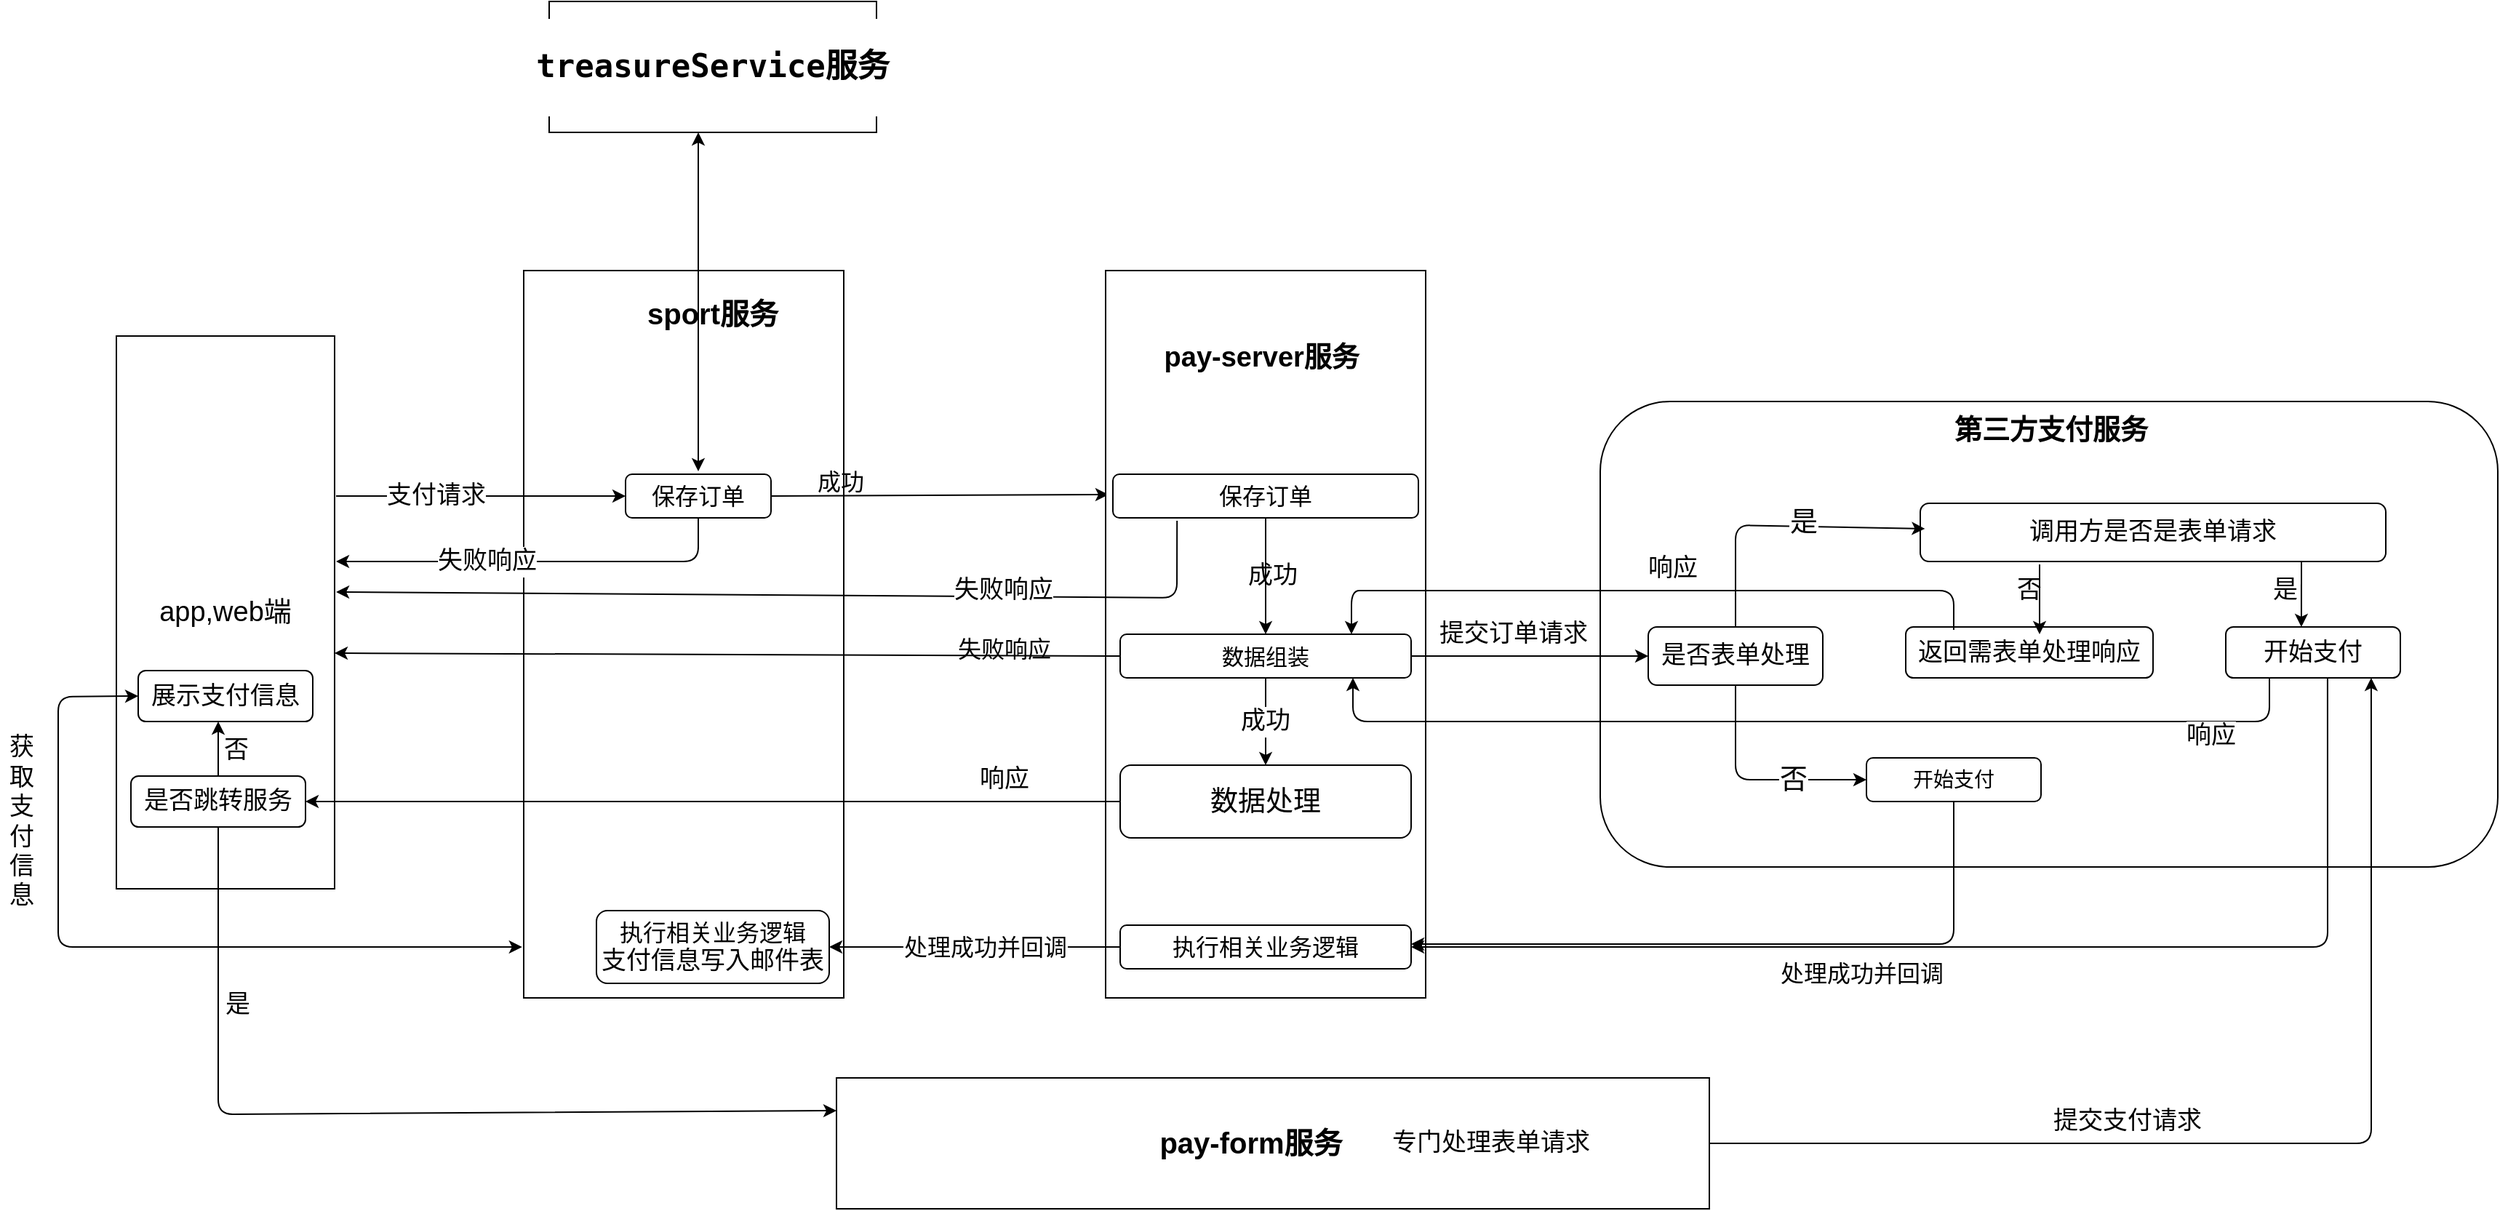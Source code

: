 <mxfile version="14.1.1" type="github" pages="2">
  <diagram id="o1AFZiq3jd5BXFCAT_2S" name="Page-1">
    <mxGraphModel dx="2249" dy="1963" grid="1" gridSize="10" guides="1" tooltips="1" connect="1" arrows="1" fold="1" page="1" pageScale="1" pageWidth="827" pageHeight="1169" math="0" shadow="0">
      <root>
        <mxCell id="0" />
        <mxCell id="1" parent="0" />
        <mxCell id="2Wl_HGgJCg37HbiD3PG6-30" value="app,web端" style="rounded=0;whiteSpace=wrap;html=1;fontSize=19;" parent="1" vertex="1">
          <mxGeometry x="-290" y="-175" width="150" height="380" as="geometry" />
        </mxCell>
        <mxCell id="2Wl_HGgJCg37HbiD3PG6-49" value="" style="rounded=0;whiteSpace=wrap;html=1;labelBackgroundColor=#FFFFFF;fontSize=18;fontColor=#000000;" parent="1" vertex="1">
          <mxGeometry x="-10" y="-220" width="220" height="500" as="geometry" />
        </mxCell>
        <mxCell id="2Wl_HGgJCg37HbiD3PG6-69" value="&lt;font style=&quot;font-size: 20px&quot;&gt;&lt;b&gt;sport服务&lt;/b&gt;&lt;/font&gt;" style="text;html=1;strokeColor=none;fillColor=none;align=center;verticalAlign=middle;whiteSpace=wrap;rounded=0;labelBackgroundColor=#FFFFFF;fontSize=17;fontColor=#000000;" parent="1" vertex="1">
          <mxGeometry x="65" y="-205" width="110" height="30" as="geometry" />
        </mxCell>
        <mxCell id="2Wl_HGgJCg37HbiD3PG6-77" value="" style="rounded=0;whiteSpace=wrap;html=1;labelBackgroundColor=#FFFFFF;fontSize=17;fontColor=#000000;" parent="1" vertex="1">
          <mxGeometry x="7.5" y="-405" width="225" height="90" as="geometry" />
        </mxCell>
        <mxCell id="2Wl_HGgJCg37HbiD3PG6-78" value="&lt;pre style=&quot;font-family: &amp;#34;jetbrains mono&amp;#34; , monospace&quot;&gt;&lt;font style=&quot;font-size: 22px&quot;&gt;&lt;b&gt;treasureService服务&lt;/b&gt;&lt;/font&gt;&lt;/pre&gt;" style="text;html=1;strokeColor=none;fillColor=none;align=center;verticalAlign=middle;whiteSpace=wrap;rounded=0;labelBackgroundColor=#FFFFFF;fontSize=20;fontColor=#000000;" parent="1" vertex="1">
          <mxGeometry x="10" y="-370" width="220" height="20" as="geometry" />
        </mxCell>
        <mxCell id="2Wl_HGgJCg37HbiD3PG6-94" value="" style="endArrow=classic;html=1;fontSize=17;fontColor=#000000;entryX=0;entryY=0.5;entryDx=0;entryDy=0;" parent="1" target="2Wl_HGgJCg37HbiD3PG6-138" edge="1">
          <mxGeometry width="50" height="50" relative="1" as="geometry">
            <mxPoint x="-139" y="-65" as="sourcePoint" />
            <mxPoint x="490" y="40" as="targetPoint" />
          </mxGeometry>
        </mxCell>
        <mxCell id="2Wl_HGgJCg37HbiD3PG6-95" value="支付请求" style="text;html=1;strokeColor=none;fillColor=none;align=center;verticalAlign=middle;whiteSpace=wrap;rounded=0;labelBackgroundColor=#FFFFFF;fontSize=17;fontColor=#000000;" parent="1" vertex="1">
          <mxGeometry x="-160" y="-75" width="180" height="20" as="geometry" />
        </mxCell>
        <mxCell id="2Wl_HGgJCg37HbiD3PG6-96" value="" style="endArrow=classic;html=1;fontSize=17;fontColor=#000000;exitX=0.5;exitY=1;exitDx=0;exitDy=0;" parent="1" source="2Wl_HGgJCg37HbiD3PG6-138" edge="1">
          <mxGeometry width="50" height="50" relative="1" as="geometry">
            <mxPoint x="60" y="-50" as="sourcePoint" />
            <mxPoint x="-139" y="-20" as="targetPoint" />
            <Array as="points">
              <mxPoint x="110" y="-20" />
            </Array>
          </mxGeometry>
        </mxCell>
        <mxCell id="2Wl_HGgJCg37HbiD3PG6-97" value="失败响应" style="text;html=1;strokeColor=none;fillColor=none;align=center;verticalAlign=middle;whiteSpace=wrap;rounded=0;labelBackgroundColor=#FFFFFF;fontSize=17;fontColor=#000000;" parent="1" vertex="1">
          <mxGeometry x="-70" y="-30" width="70" height="20" as="geometry" />
        </mxCell>
        <mxCell id="2Wl_HGgJCg37HbiD3PG6-99" value="" style="endArrow=classic;html=1;fontSize=17;fontColor=#000000;exitX=1;exitY=0.5;exitDx=0;exitDy=0;entryX=0.009;entryY=0.308;entryDx=0;entryDy=0;entryPerimeter=0;" parent="1" source="2Wl_HGgJCg37HbiD3PG6-138" target="2Wl_HGgJCg37HbiD3PG6-102" edge="1">
          <mxGeometry width="50" height="50" relative="1" as="geometry">
            <mxPoint x="100" y="-65" as="sourcePoint" />
            <mxPoint x="390" y="-65" as="targetPoint" />
          </mxGeometry>
        </mxCell>
        <mxCell id="2Wl_HGgJCg37HbiD3PG6-100" value="成功" style="text;html=1;strokeColor=none;fillColor=none;align=center;verticalAlign=middle;whiteSpace=wrap;rounded=0;fontSize=16;" parent="1" vertex="1">
          <mxGeometry x="182.5" y="-90" width="50" height="30" as="geometry" />
        </mxCell>
        <mxCell id="2Wl_HGgJCg37HbiD3PG6-102" value="" style="rounded=0;whiteSpace=wrap;html=1;labelBackgroundColor=#FFFFFF;fontSize=17;fontColor=#000000;" parent="1" vertex="1">
          <mxGeometry x="390" y="-220" width="220" height="500" as="geometry" />
        </mxCell>
        <mxCell id="2Wl_HGgJCg37HbiD3PG6-103" value="&lt;b&gt;pay-server服务&amp;nbsp;&lt;/b&gt;" style="text;html=1;strokeColor=none;fillColor=none;align=center;verticalAlign=middle;whiteSpace=wrap;rounded=0;labelBackgroundColor=#FFFFFF;fontSize=19;fontColor=#000000;" parent="1" vertex="1">
          <mxGeometry x="420" y="-170" width="160" height="20" as="geometry" />
        </mxCell>
        <mxCell id="2Wl_HGgJCg37HbiD3PG6-105" value="" style="rounded=1;whiteSpace=wrap;html=1;labelBackgroundColor=#FFFFFF;fontSize=16;fontColor=#000000;labelBorderColor=#000000;" parent="1" vertex="1">
          <mxGeometry x="730" y="-130" width="617" height="320" as="geometry" />
        </mxCell>
        <mxCell id="2Wl_HGgJCg37HbiD3PG6-106" value="&lt;b&gt;第三方支付服务&lt;/b&gt;" style="text;html=1;strokeColor=none;fillColor=none;align=center;verticalAlign=middle;whiteSpace=wrap;rounded=0;labelBackgroundColor=#FFFFFF;fontSize=19;fontColor=#000000;rotation=0;" parent="1" vertex="1">
          <mxGeometry x="960" y="-120" width="160" height="20" as="geometry" />
        </mxCell>
        <mxCell id="2Wl_HGgJCg37HbiD3PG6-107" value="保存订单" style="rounded=1;whiteSpace=wrap;html=1;labelBackgroundColor=#FFFFFF;fontSize=16;fontColor=#000000;" parent="1" vertex="1">
          <mxGeometry x="395" y="-80" width="210" height="30" as="geometry" />
        </mxCell>
        <mxCell id="2Wl_HGgJCg37HbiD3PG6-108" value="" style="endArrow=classic;html=1;fontSize=19;fontColor=#000000;entryX=1.007;entryY=0.463;entryDx=0;entryDy=0;exitX=0.21;exitY=1.067;exitDx=0;exitDy=0;exitPerimeter=0;entryPerimeter=0;" parent="1" source="2Wl_HGgJCg37HbiD3PG6-107" target="2Wl_HGgJCg37HbiD3PG6-30" edge="1">
          <mxGeometry width="50" height="50" relative="1" as="geometry">
            <mxPoint x="370" y="150" as="sourcePoint" />
            <mxPoint x="420" y="100" as="targetPoint" />
            <Array as="points">
              <mxPoint x="439" y="5" />
            </Array>
          </mxGeometry>
        </mxCell>
        <mxCell id="2Wl_HGgJCg37HbiD3PG6-110" value="" style="endArrow=classic;startArrow=classic;html=1;fontSize=19;fontColor=#000000;exitX=0.5;exitY=0;exitDx=0;exitDy=0;" parent="1" edge="1">
          <mxGeometry width="50" height="50" relative="1" as="geometry">
            <mxPoint x="110" y="-82" as="sourcePoint" />
            <mxPoint x="110" y="-315" as="targetPoint" />
          </mxGeometry>
        </mxCell>
        <mxCell id="2Wl_HGgJCg37HbiD3PG6-111" value="失败响应" style="text;html=1;strokeColor=none;fillColor=none;align=center;verticalAlign=middle;whiteSpace=wrap;rounded=0;labelBackgroundColor=#FFFFFF;fontSize=17;fontColor=#000000;" parent="1" vertex="1">
          <mxGeometry x="265" y="-10" width="110" height="20" as="geometry" />
        </mxCell>
        <mxCell id="2Wl_HGgJCg37HbiD3PG6-114" value="数据组装" style="rounded=1;whiteSpace=wrap;html=1;labelBackgroundColor=#FFFFFF;fontSize=15;fontColor=#000000;" parent="1" vertex="1">
          <mxGeometry x="400" y="30" width="200" height="30" as="geometry" />
        </mxCell>
        <mxCell id="2Wl_HGgJCg37HbiD3PG6-115" value="成功" style="text;html=1;strokeColor=none;fillColor=none;align=center;verticalAlign=middle;whiteSpace=wrap;rounded=0;labelBackgroundColor=#FFFFFF;fontSize=17;fontColor=#000000;" parent="1" vertex="1">
          <mxGeometry x="460" y="-20" width="90" height="20" as="geometry" />
        </mxCell>
        <mxCell id="2Wl_HGgJCg37HbiD3PG6-116" value="" style="endArrow=classic;html=1;fontSize=19;fontColor=#000000;" parent="1" source="2Wl_HGgJCg37HbiD3PG6-107" target="2Wl_HGgJCg37HbiD3PG6-114" edge="1">
          <mxGeometry width="50" height="50" relative="1" as="geometry">
            <mxPoint x="370" y="120" as="sourcePoint" />
            <mxPoint x="420" y="70" as="targetPoint" />
          </mxGeometry>
        </mxCell>
        <mxCell id="2Wl_HGgJCg37HbiD3PG6-119" value="失败响应" style="text;html=1;strokeColor=none;fillColor=none;align=center;verticalAlign=middle;whiteSpace=wrap;rounded=0;labelBackgroundColor=#FFFFFF;fontSize=16;fontColor=#000000;" parent="1" vertex="1">
          <mxGeometry x="273.75" y="20" width="92.5" height="40" as="geometry" />
        </mxCell>
        <mxCell id="2Wl_HGgJCg37HbiD3PG6-121" value="数据处理" style="rounded=1;whiteSpace=wrap;html=1;labelBackgroundColor=#FFFFFF;fontSize=19;fontColor=#000000;" parent="1" vertex="1">
          <mxGeometry x="400" y="120" width="200" height="50" as="geometry" />
        </mxCell>
        <mxCell id="2Wl_HGgJCg37HbiD3PG6-123" value="是否表单处理" style="rounded=1;whiteSpace=wrap;html=1;labelBackgroundColor=#FFFFFF;fontSize=17;fontColor=#000000;" parent="1" vertex="1">
          <mxGeometry x="763" y="25" width="120" height="40" as="geometry" />
        </mxCell>
        <mxCell id="2Wl_HGgJCg37HbiD3PG6-124" value="&lt;span style=&quot;font-size: 17px&quot;&gt;调用方是否是表单请求&lt;/span&gt;" style="rounded=1;whiteSpace=wrap;html=1;labelBackgroundColor=#FFFFFF;fontSize=14;fontColor=#000000;" parent="1" vertex="1">
          <mxGeometry x="950" y="-60" width="320" height="40" as="geometry" />
        </mxCell>
        <mxCell id="2Wl_HGgJCg37HbiD3PG6-125" value="开始支付" style="rounded=1;whiteSpace=wrap;html=1;labelBackgroundColor=#FFFFFF;fontSize=14;fontColor=#000000;" parent="1" vertex="1">
          <mxGeometry x="913" y="115" width="120" height="30" as="geometry" />
        </mxCell>
        <mxCell id="2Wl_HGgJCg37HbiD3PG6-126" value="" style="endArrow=classic;html=1;fontSize=19;fontColor=#000000;exitX=0.5;exitY=0;exitDx=0;exitDy=0;entryX=0.01;entryY=0.437;entryDx=0;entryDy=0;entryPerimeter=0;" parent="1" source="2Wl_HGgJCg37HbiD3PG6-123" target="2Wl_HGgJCg37HbiD3PG6-124" edge="1">
          <mxGeometry width="50" height="50" relative="1" as="geometry">
            <mxPoint x="313" y="245" as="sourcePoint" />
            <mxPoint x="363" y="195" as="targetPoint" />
            <Array as="points">
              <mxPoint x="823" y="-45" />
            </Array>
          </mxGeometry>
        </mxCell>
        <mxCell id="2Wl_HGgJCg37HbiD3PG6-127" value="是" style="text;html=1;strokeColor=none;fillColor=none;align=center;verticalAlign=middle;whiteSpace=wrap;rounded=0;labelBackgroundColor=#FFFFFF;fontSize=19;fontColor=#000000;" parent="1" vertex="1">
          <mxGeometry x="850" y="-57.5" width="40" height="20" as="geometry" />
        </mxCell>
        <mxCell id="2Wl_HGgJCg37HbiD3PG6-128" value="" style="endArrow=classic;html=1;fontSize=19;fontColor=#000000;exitX=0.5;exitY=1;exitDx=0;exitDy=0;entryX=0;entryY=0.5;entryDx=0;entryDy=0;" parent="1" source="2Wl_HGgJCg37HbiD3PG6-123" target="2Wl_HGgJCg37HbiD3PG6-125" edge="1">
          <mxGeometry width="50" height="50" relative="1" as="geometry">
            <mxPoint x="313" y="245" as="sourcePoint" />
            <mxPoint x="363" y="195" as="targetPoint" />
            <Array as="points">
              <mxPoint x="823" y="130" />
            </Array>
          </mxGeometry>
        </mxCell>
        <mxCell id="2Wl_HGgJCg37HbiD3PG6-129" value="否" style="text;html=1;strokeColor=none;fillColor=none;align=center;verticalAlign=middle;whiteSpace=wrap;rounded=0;labelBackgroundColor=#FFFFFF;fontSize=19;fontColor=#000000;" parent="1" vertex="1">
          <mxGeometry x="843" y="120" width="40" height="20" as="geometry" />
        </mxCell>
        <mxCell id="2Wl_HGgJCg37HbiD3PG6-130" value="" style="endArrow=classic;html=1;fontSize=20;fontColor=#000000;exitX=0.5;exitY=1;exitDx=0;exitDy=0;" parent="1" source="2Wl_HGgJCg37HbiD3PG6-125" edge="1">
          <mxGeometry width="50" height="50" relative="1" as="geometry">
            <mxPoint x="370" y="220" as="sourcePoint" />
            <mxPoint x="600" y="243" as="targetPoint" />
            <Array as="points">
              <mxPoint x="973" y="243" />
            </Array>
          </mxGeometry>
        </mxCell>
        <mxCell id="2Wl_HGgJCg37HbiD3PG6-131" value="处理成功并回调" style="text;html=1;strokeColor=none;fillColor=none;align=center;verticalAlign=middle;whiteSpace=wrap;rounded=0;labelBackgroundColor=#FFFFFF;fontSize=16;fontColor=#000000;" parent="1" vertex="1">
          <mxGeometry x="800" y="245" width="220" height="35" as="geometry" />
        </mxCell>
        <mxCell id="2Wl_HGgJCg37HbiD3PG6-132" value="执行相关业务逻辑" style="rounded=1;whiteSpace=wrap;html=1;labelBackgroundColor=#FFFFFF;fontSize=16;fontColor=#000000;" parent="1" vertex="1">
          <mxGeometry x="400" y="230" width="200" height="30" as="geometry" />
        </mxCell>
        <mxCell id="2Wl_HGgJCg37HbiD3PG6-133" value="" style="endArrow=classic;html=1;fontSize=16;fontColor=#000000;exitX=0;exitY=0.5;exitDx=0;exitDy=0;entryX=1;entryY=0.5;entryDx=0;entryDy=0;" parent="1" source="2Wl_HGgJCg37HbiD3PG6-132" target="2Wl_HGgJCg37HbiD3PG6-137" edge="1">
          <mxGeometry width="50" height="50" relative="1" as="geometry">
            <mxPoint x="370" y="270" as="sourcePoint" />
            <mxPoint x="128" y="133" as="targetPoint" />
            <Array as="points" />
          </mxGeometry>
        </mxCell>
        <mxCell id="2Wl_HGgJCg37HbiD3PG6-134" value="处理成功并回调" style="text;html=1;strokeColor=none;fillColor=none;align=center;verticalAlign=middle;whiteSpace=wrap;rounded=0;labelBackgroundColor=#FFFFFF;fontSize=16;fontColor=#000000;" parent="1" vertex="1">
          <mxGeometry x="245" y="220" width="125" height="50" as="geometry" />
        </mxCell>
        <mxCell id="2Wl_HGgJCg37HbiD3PG6-137" value="执行相关业务逻辑&lt;br&gt;&lt;span style=&quot;font-size: 17px&quot;&gt;支付信息写&lt;/span&gt;&lt;font style=&quot;font-size: 17px&quot;&gt;入&lt;/font&gt;&lt;span style=&quot;font-size: 17px&quot;&gt;邮件表&lt;/span&gt;" style="rounded=1;whiteSpace=wrap;html=1;labelBackgroundColor=#FFFFFF;fontSize=16;fontColor=#000000;" parent="1" vertex="1">
          <mxGeometry x="40" y="220" width="160" height="50" as="geometry" />
        </mxCell>
        <mxCell id="2Wl_HGgJCg37HbiD3PG6-140" value="" style="endArrow=classic;html=1;fontSize=16;fontColor=#000000;exitX=0;exitY=0.5;exitDx=0;exitDy=0;" parent="1" source="2Wl_HGgJCg37HbiD3PG6-114" edge="1">
          <mxGeometry width="50" height="50" relative="1" as="geometry">
            <mxPoint x="370" y="220" as="sourcePoint" />
            <mxPoint x="-140" y="43" as="targetPoint" />
          </mxGeometry>
        </mxCell>
        <mxCell id="2Wl_HGgJCg37HbiD3PG6-146" value="" style="endArrow=classic;html=1;fontSize=16;fontColor=#000000;entryX=0.5;entryY=0;entryDx=0;entryDy=0;exitX=0.5;exitY=1;exitDx=0;exitDy=0;" parent="1" source="2Wl_HGgJCg37HbiD3PG6-114" target="2Wl_HGgJCg37HbiD3PG6-121" edge="1">
          <mxGeometry width="50" height="50" relative="1" as="geometry">
            <mxPoint x="500" y="60" as="sourcePoint" />
            <mxPoint x="500" y="105" as="targetPoint" />
          </mxGeometry>
        </mxCell>
        <mxCell id="2Wl_HGgJCg37HbiD3PG6-147" value="成功" style="text;html=1;strokeColor=none;fillColor=none;align=center;verticalAlign=middle;whiteSpace=wrap;rounded=0;labelBackgroundColor=#FFFFFF;fontSize=17;fontColor=#000000;" parent="1" vertex="1">
          <mxGeometry x="480" y="80" width="40" height="20" as="geometry" />
        </mxCell>
        <mxCell id="2Wl_HGgJCg37HbiD3PG6-151" value="" style="endArrow=classic;html=1;fontSize=17;fontColor=#000000;exitX=0;exitY=0.5;exitDx=0;exitDy=0;" parent="1" source="2Wl_HGgJCg37HbiD3PG6-121" target="2Wl_HGgJCg37HbiD3PG6-152" edge="1">
          <mxGeometry width="50" height="50" relative="1" as="geometry">
            <mxPoint x="370" y="260" as="sourcePoint" />
            <mxPoint x="-140" y="145" as="targetPoint" />
          </mxGeometry>
        </mxCell>
        <mxCell id="2Wl_HGgJCg37HbiD3PG6-152" value="是否跳转服务" style="rounded=1;whiteSpace=wrap;html=1;labelBackgroundColor=#FFFFFF;fontSize=17;fontColor=#000000;" parent="1" vertex="1">
          <mxGeometry x="-280" y="127.5" width="120" height="35" as="geometry" />
        </mxCell>
        <mxCell id="2Wl_HGgJCg37HbiD3PG6-153" value="" style="rounded=0;whiteSpace=wrap;html=1;labelBackgroundColor=#FFFFFF;fontSize=17;fontColor=#000000;" parent="1" vertex="1">
          <mxGeometry x="205" y="335" width="600" height="90" as="geometry" />
        </mxCell>
        <mxCell id="2Wl_HGgJCg37HbiD3PG6-154" value="&lt;font style=&quot;font-size: 20px&quot;&gt;&lt;b&gt;pay-form服务&lt;/b&gt;&lt;/font&gt;" style="text;html=1;strokeColor=none;fillColor=none;align=center;verticalAlign=middle;whiteSpace=wrap;rounded=0;labelBackgroundColor=#FFFFFF;fontSize=17;fontColor=#000000;" parent="1" vertex="1">
          <mxGeometry x="420" y="370" width="140" height="20" as="geometry" />
        </mxCell>
        <mxCell id="2Wl_HGgJCg37HbiD3PG6-157" value="返回需表单处理响应" style="rounded=1;whiteSpace=wrap;html=1;labelBackgroundColor=#FFFFFF;fontSize=17;fontColor=#000000;" parent="1" vertex="1">
          <mxGeometry x="940" y="25" width="170" height="35" as="geometry" />
        </mxCell>
        <mxCell id="2Wl_HGgJCg37HbiD3PG6-158" value="开始支付" style="rounded=1;whiteSpace=wrap;html=1;labelBackgroundColor=#FFFFFF;fontSize=17;fontColor=#000000;" parent="1" vertex="1">
          <mxGeometry x="1160" y="25" width="120" height="35" as="geometry" />
        </mxCell>
        <mxCell id="2Wl_HGgJCg37HbiD3PG6-159" value="" style="endArrow=classic;html=1;fontSize=17;fontColor=#000000;entryX=0.433;entryY=0;entryDx=0;entryDy=0;entryPerimeter=0;" parent="1" target="2Wl_HGgJCg37HbiD3PG6-158" edge="1">
          <mxGeometry width="50" height="50" relative="1" as="geometry">
            <mxPoint x="1212" y="-20" as="sourcePoint" />
            <mxPoint x="620" y="150" as="targetPoint" />
          </mxGeometry>
        </mxCell>
        <mxCell id="2Wl_HGgJCg37HbiD3PG6-160" value="是" style="text;html=1;strokeColor=none;fillColor=none;align=center;verticalAlign=middle;whiteSpace=wrap;rounded=0;labelBackgroundColor=#FFFFFF;fontSize=17;fontColor=#000000;" parent="1" vertex="1">
          <mxGeometry x="1180" y="-10" width="41.5" height="20" as="geometry" />
        </mxCell>
        <mxCell id="2Wl_HGgJCg37HbiD3PG6-161" value="否" style="text;html=1;strokeColor=none;fillColor=none;align=center;verticalAlign=middle;whiteSpace=wrap;rounded=0;labelBackgroundColor=#FFFFFF;fontSize=17;fontColor=#000000;rotation=0;" parent="1" vertex="1">
          <mxGeometry x="1005" y="-10" width="40" height="20" as="geometry" />
        </mxCell>
        <mxCell id="2Wl_HGgJCg37HbiD3PG6-162" value="" style="endArrow=classic;html=1;fontSize=17;fontColor=#000000;" parent="1" edge="1">
          <mxGeometry width="50" height="50" relative="1" as="geometry">
            <mxPoint x="1032" y="-18" as="sourcePoint" />
            <mxPoint x="1032" y="30" as="targetPoint" />
          </mxGeometry>
        </mxCell>
        <mxCell id="2Wl_HGgJCg37HbiD3PG6-163" value="" style="endArrow=classic;html=1;fontSize=17;fontColor=#000000;exitX=0.194;exitY=0.057;exitDx=0;exitDy=0;exitPerimeter=0;" parent="1" source="2Wl_HGgJCg37HbiD3PG6-157" edge="1">
          <mxGeometry width="50" height="50" relative="1" as="geometry">
            <mxPoint x="970" y="20" as="sourcePoint" />
            <mxPoint x="559" y="30" as="targetPoint" />
            <Array as="points">
              <mxPoint x="973" />
              <mxPoint x="580" />
              <mxPoint x="559" />
            </Array>
          </mxGeometry>
        </mxCell>
        <mxCell id="2Wl_HGgJCg37HbiD3PG6-164" value="" style="endArrow=classic;html=1;fontSize=17;fontColor=#000000;exitX=0.583;exitY=1;exitDx=0;exitDy=0;exitPerimeter=0;" parent="1" source="2Wl_HGgJCg37HbiD3PG6-158" target="2Wl_HGgJCg37HbiD3PG6-132" edge="1">
          <mxGeometry width="50" height="50" relative="1" as="geometry">
            <mxPoint x="680" y="330" as="sourcePoint" />
            <mxPoint x="960" y="240" as="targetPoint" />
            <Array as="points">
              <mxPoint x="1230" y="245" />
            </Array>
          </mxGeometry>
        </mxCell>
        <mxCell id="2Wl_HGgJCg37HbiD3PG6-166" value="" style="endArrow=classic;html=1;fontSize=17;fontColor=#000000;exitX=0.25;exitY=1;exitDx=0;exitDy=0;" parent="1" source="2Wl_HGgJCg37HbiD3PG6-158" edge="1">
          <mxGeometry width="50" height="50" relative="1" as="geometry">
            <mxPoint x="680" y="200" as="sourcePoint" />
            <mxPoint x="560" y="60" as="targetPoint" />
            <Array as="points">
              <mxPoint x="1190" y="90" />
              <mxPoint x="560" y="90" />
              <mxPoint x="560" y="60" />
            </Array>
          </mxGeometry>
        </mxCell>
        <mxCell id="2Wl_HGgJCg37HbiD3PG6-167" value="" style="endArrow=classic;html=1;fontSize=17;fontColor=#000000;exitX=1;exitY=0.5;exitDx=0;exitDy=0;" parent="1" source="2Wl_HGgJCg37HbiD3PG6-114" target="2Wl_HGgJCg37HbiD3PG6-123" edge="1">
          <mxGeometry width="50" height="50" relative="1" as="geometry">
            <mxPoint x="680" y="330" as="sourcePoint" />
            <mxPoint x="730" y="280" as="targetPoint" />
          </mxGeometry>
        </mxCell>
        <mxCell id="2Wl_HGgJCg37HbiD3PG6-168" value="响应" style="text;html=1;strokeColor=none;fillColor=none;align=center;verticalAlign=middle;whiteSpace=wrap;rounded=0;labelBackgroundColor=#FFFFFF;fontSize=17;fontColor=#000000;" parent="1" vertex="1">
          <mxGeometry x="1130" y="90" width="40" height="20" as="geometry" />
        </mxCell>
        <mxCell id="2Wl_HGgJCg37HbiD3PG6-169" value="响应" style="text;html=1;strokeColor=none;fillColor=none;align=center;verticalAlign=middle;whiteSpace=wrap;rounded=0;labelBackgroundColor=#FFFFFF;fontSize=17;fontColor=#000000;" parent="1" vertex="1">
          <mxGeometry x="760" y="-30" width="40" height="30" as="geometry" />
        </mxCell>
        <mxCell id="2Wl_HGgJCg37HbiD3PG6-174" value="" style="endArrow=classic;html=1;fontSize=17;fontColor=#000000;exitX=1;exitY=0.5;exitDx=0;exitDy=0;entryX=0.833;entryY=1;entryDx=0;entryDy=0;entryPerimeter=0;" parent="1" source="2Wl_HGgJCg37HbiD3PG6-153" target="2Wl_HGgJCg37HbiD3PG6-158" edge="1">
          <mxGeometry width="50" height="50" relative="1" as="geometry">
            <mxPoint x="890" y="320" as="sourcePoint" />
            <mxPoint x="940" y="270" as="targetPoint" />
            <Array as="points">
              <mxPoint x="1260" y="380" />
            </Array>
          </mxGeometry>
        </mxCell>
        <mxCell id="2Wl_HGgJCg37HbiD3PG6-175" value="提交支付请求" style="text;html=1;strokeColor=none;fillColor=none;align=center;verticalAlign=middle;whiteSpace=wrap;rounded=0;labelBackgroundColor=#FFFFFF;fontSize=17;fontColor=#000000;" parent="1" vertex="1">
          <mxGeometry x="1005" y="350" width="175" height="30" as="geometry" />
        </mxCell>
        <mxCell id="2Wl_HGgJCg37HbiD3PG6-177" value="提交订单请求" style="text;html=1;align=center;verticalAlign=middle;resizable=0;points=[];autosize=1;fontSize=17;fontColor=#000000;" parent="1" vertex="1">
          <mxGeometry x="610" y="15" width="120" height="30" as="geometry" />
        </mxCell>
        <mxCell id="2Wl_HGgJCg37HbiD3PG6-179" value="是" style="text;html=1;align=center;verticalAlign=middle;resizable=0;points=[];autosize=1;fontSize=17;fontColor=#000000;" parent="1" vertex="1">
          <mxGeometry x="-222.5" y="270" width="30" height="30" as="geometry" />
        </mxCell>
        <mxCell id="2Wl_HGgJCg37HbiD3PG6-180" value="响应" style="text;html=1;align=center;verticalAlign=middle;resizable=0;points=[];autosize=1;fontSize=17;fontColor=#000000;" parent="1" vertex="1">
          <mxGeometry x="295" y="115" width="50" height="30" as="geometry" />
        </mxCell>
        <mxCell id="2Wl_HGgJCg37HbiD3PG6-138" value="保存订单" style="rounded=1;whiteSpace=wrap;html=1;labelBackgroundColor=#FFFFFF;fontSize=16;fontColor=#000000;" parent="1" vertex="1">
          <mxGeometry x="60" y="-80" width="100" height="30" as="geometry" />
        </mxCell>
        <mxCell id="2Wl_HGgJCg37HbiD3PG6-182" value="展示支付信息" style="rounded=1;whiteSpace=wrap;html=1;labelBackgroundColor=#FFFFFF;fontSize=17;fontColor=#000000;" parent="1" vertex="1">
          <mxGeometry x="-275" y="55" width="120" height="35" as="geometry" />
        </mxCell>
        <mxCell id="2Wl_HGgJCg37HbiD3PG6-183" value="" style="endArrow=classic;html=1;fontSize=17;fontColor=#000000;entryX=0;entryY=0.25;entryDx=0;entryDy=0;" parent="1" source="2Wl_HGgJCg37HbiD3PG6-152" target="2Wl_HGgJCg37HbiD3PG6-153" edge="1">
          <mxGeometry width="50" height="50" relative="1" as="geometry">
            <mxPoint x="140" y="350" as="sourcePoint" />
            <mxPoint x="200" y="360" as="targetPoint" />
            <Array as="points">
              <mxPoint x="-220" y="360" />
            </Array>
          </mxGeometry>
        </mxCell>
        <mxCell id="2Wl_HGgJCg37HbiD3PG6-184" value="" style="endArrow=classic;html=1;fontSize=17;fontColor=#000000;exitX=0.5;exitY=0;exitDx=0;exitDy=0;" parent="1" source="2Wl_HGgJCg37HbiD3PG6-152" edge="1">
          <mxGeometry width="50" height="50" relative="1" as="geometry">
            <mxPoint x="60" y="350" as="sourcePoint" />
            <mxPoint x="-220" y="90" as="targetPoint" />
          </mxGeometry>
        </mxCell>
        <mxCell id="2Wl_HGgJCg37HbiD3PG6-185" value="否" style="text;html=1;strokeColor=none;fillColor=none;align=center;verticalAlign=middle;whiteSpace=wrap;rounded=0;labelBackgroundColor=#FFFFFF;fontSize=17;fontColor=#000000;" parent="1" vertex="1">
          <mxGeometry x="-225" y="100" width="35" height="20" as="geometry" />
        </mxCell>
        <mxCell id="2Wl_HGgJCg37HbiD3PG6-188" value="专门处理表单请求" style="text;html=1;strokeColor=none;fillColor=none;align=center;verticalAlign=middle;whiteSpace=wrap;rounded=0;labelBackgroundColor=#FFFFFF;fontSize=17;fontColor=#000000;" parent="1" vertex="1">
          <mxGeometry x="570" y="370" width="170" height="20" as="geometry" />
        </mxCell>
        <mxCell id="2Wl_HGgJCg37HbiD3PG6-195" value="获取支付信息" style="text;html=1;strokeColor=none;fillColor=none;align=center;verticalAlign=middle;whiteSpace=wrap;rounded=0;labelBackgroundColor=#FFFFFF;fontSize=17;fontColor=#000000;" parent="1" vertex="1">
          <mxGeometry x="-370" y="127.5" width="30" height="62.5" as="geometry" />
        </mxCell>
        <mxCell id="2Wl_HGgJCg37HbiD3PG6-197" value="" style="endArrow=classic;startArrow=classic;html=1;fontSize=17;fontColor=#000000;exitX=-0.005;exitY=0.93;exitDx=0;exitDy=0;exitPerimeter=0;entryX=0;entryY=0.5;entryDx=0;entryDy=0;" parent="1" source="2Wl_HGgJCg37HbiD3PG6-49" target="2Wl_HGgJCg37HbiD3PG6-182" edge="1">
          <mxGeometry width="50" height="50" relative="1" as="geometry">
            <mxPoint x="200" y="320" as="sourcePoint" />
            <mxPoint x="250" y="270" as="targetPoint" />
            <Array as="points">
              <mxPoint x="-330" y="245" />
              <mxPoint x="-330" y="73" />
            </Array>
          </mxGeometry>
        </mxCell>
      </root>
    </mxGraphModel>
  </diagram>
  <diagram id="Ua-hNGWwSTAtruYo49Z5" name="Page-2">
    <mxGraphModel dx="2249" dy="1963" grid="1" gridSize="10" guides="1" tooltips="1" connect="1" arrows="1" fold="1" page="1" pageScale="1" pageWidth="827" pageHeight="1169" math="0" shadow="0">
      <root>
        <mxCell id="auu6Jan1elTvKz_OmskR-0" />
        <mxCell id="auu6Jan1elTvKz_OmskR-1" parent="auu6Jan1elTvKz_OmskR-0" />
        <mxCell id="YVm2k8kuYBffRtyScLts-27" style="edgeStyle=orthogonalEdgeStyle;rounded=0;orthogonalLoop=1;jettySize=auto;html=1;fontSize=18;fontColor=#000000;" edge="1" parent="auu6Jan1elTvKz_OmskR-1" source="scrL7ffdL9GLEDs_PvWn-1" target="YVm2k8kuYBffRtyScLts-25">
          <mxGeometry relative="1" as="geometry">
            <Array as="points">
              <mxPoint x="-165" y="-200" />
              <mxPoint x="80" y="-200" />
            </Array>
          </mxGeometry>
        </mxCell>
        <mxCell id="scrL7ffdL9GLEDs_PvWn-1" value="" style="rounded=0;whiteSpace=wrap;html=1;labelBackgroundColor=#FFFFFF;fontSize=18;fontColor=#000000;" vertex="1" parent="auu6Jan1elTvKz_OmskR-1">
          <mxGeometry x="-265" y="-390" width="200" height="140" as="geometry" />
        </mxCell>
        <mxCell id="scrL7ffdL9GLEDs_PvWn-2" value="&lt;span style=&quot;font-size: 20px&quot;&gt;&lt;b&gt;accounts-service&lt;/b&gt;&lt;/span&gt;" style="text;html=1;strokeColor=none;fillColor=none;align=center;verticalAlign=middle;whiteSpace=wrap;rounded=0;labelBackgroundColor=#FFFFFF;fontSize=17;fontColor=#000000;" vertex="1" parent="auu6Jan1elTvKz_OmskR-1">
          <mxGeometry x="-257.5" y="-335" width="192.5" height="30" as="geometry" />
        </mxCell>
        <mxCell id="YVm2k8kuYBffRtyScLts-42" style="edgeStyle=orthogonalEdgeStyle;rounded=0;orthogonalLoop=1;jettySize=auto;html=1;entryX=-0.007;entryY=0.873;entryDx=0;entryDy=0;entryPerimeter=0;fontSize=15;fontColor=#000000;exitX=0.378;exitY=1.067;exitDx=0;exitDy=0;exitPerimeter=0;" edge="1" parent="auu6Jan1elTvKz_OmskR-1" source="scrL7ffdL9GLEDs_PvWn-33" target="YVm2k8kuYBffRtyScLts-29">
          <mxGeometry relative="1" as="geometry">
            <Array as="points">
              <mxPoint x="340" y="162" />
              <mxPoint x="340" y="200" />
              <mxPoint x="180" y="200" />
              <mxPoint x="180" y="-264" />
            </Array>
          </mxGeometry>
        </mxCell>
        <mxCell id="scrL7ffdL9GLEDs_PvWn-11" value="" style="rounded=0;whiteSpace=wrap;html=1;labelBackgroundColor=#FFFFFF;fontSize=17;fontColor=#000000;" vertex="1" parent="auu6Jan1elTvKz_OmskR-1">
          <mxGeometry x="252.5" y="-120" width="227.5" height="290" as="geometry" />
        </mxCell>
        <mxCell id="scrL7ffdL9GLEDs_PvWn-12" value="&lt;b&gt;pay-server服务&amp;nbsp;&lt;/b&gt;" style="text;html=1;strokeColor=none;fillColor=none;align=center;verticalAlign=middle;whiteSpace=wrap;rounded=0;labelBackgroundColor=#FFFFFF;fontSize=19;fontColor=#000000;" vertex="1" parent="auu6Jan1elTvKz_OmskR-1">
          <mxGeometry x="302.5" y="-80" width="160" height="20" as="geometry" />
        </mxCell>
        <mxCell id="YVm2k8kuYBffRtyScLts-50" style="edgeStyle=orthogonalEdgeStyle;rounded=0;orthogonalLoop=1;jettySize=auto;html=1;entryX=0;entryY=0.25;entryDx=0;entryDy=0;fontSize=15;fontColor=#000000;" edge="1" parent="auu6Jan1elTvKz_OmskR-1" source="scrL7ffdL9GLEDs_PvWn-15">
          <mxGeometry relative="1" as="geometry">
            <mxPoint x="598.75" y="19.375" as="targetPoint" />
            <Array as="points">
              <mxPoint x="552.5" y="19" />
              <mxPoint x="552.5" y="19" />
            </Array>
          </mxGeometry>
        </mxCell>
        <mxCell id="scrL7ffdL9GLEDs_PvWn-15" value="保存订单" style="rounded=1;whiteSpace=wrap;html=1;labelBackgroundColor=#FFFFFF;fontSize=16;fontColor=#000000;" vertex="1" parent="auu6Jan1elTvKz_OmskR-1">
          <mxGeometry x="257.5" y="-10" width="215" height="75" as="geometry" />
        </mxCell>
        <mxCell id="scrL7ffdL9GLEDs_PvWn-33" value="执行相关业务逻辑" style="rounded=1;whiteSpace=wrap;html=1;labelBackgroundColor=#FFFFFF;fontSize=16;fontColor=#000000;" vertex="1" parent="auu6Jan1elTvKz_OmskR-1">
          <mxGeometry x="262.5" y="130" width="200" height="30" as="geometry" />
        </mxCell>
        <mxCell id="YVm2k8kuYBffRtyScLts-36" style="edgeStyle=orthogonalEdgeStyle;rounded=0;orthogonalLoop=1;jettySize=auto;html=1;entryX=0;entryY=0.5;entryDx=0;entryDy=0;fontSize=15;fontColor=#000000;" edge="1" parent="auu6Jan1elTvKz_OmskR-1" source="oMejez97nIl5JEsZhC6E-0" target="oMejez97nIl5JEsZhC6E-8">
          <mxGeometry relative="1" as="geometry">
            <Array as="points">
              <mxPoint x="-590" y="-320" />
            </Array>
          </mxGeometry>
        </mxCell>
        <mxCell id="oMejez97nIl5JEsZhC6E-0" value="app,web端" style="rounded=0;whiteSpace=wrap;html=1;labelBackgroundColor=#FFFFFF;fontSize=17;fontColor=#000000;" vertex="1" parent="auu6Jan1elTvKz_OmskR-1">
          <mxGeometry x="-650" y="-111.25" width="120" height="170" as="geometry" />
        </mxCell>
        <mxCell id="oMejez97nIl5JEsZhC6E-7" value="发送提现请求" style="text;html=1;strokeColor=none;fillColor=none;align=center;verticalAlign=middle;whiteSpace=wrap;rounded=0;labelBackgroundColor=#FFFFFF;fontSize=17;fontColor=#000000;" vertex="1" parent="auu6Jan1elTvKz_OmskR-1">
          <mxGeometry x="-640" y="-230" width="138" height="20" as="geometry" />
        </mxCell>
        <mxCell id="YVm2k8kuYBffRtyScLts-35" style="edgeStyle=orthogonalEdgeStyle;rounded=0;orthogonalLoop=1;jettySize=auto;html=1;entryX=0;entryY=0.5;entryDx=0;entryDy=0;fontSize=18;fontColor=#000000;" edge="1" parent="auu6Jan1elTvKz_OmskR-1" source="oMejez97nIl5JEsZhC6E-8" target="scrL7ffdL9GLEDs_PvWn-1">
          <mxGeometry relative="1" as="geometry" />
        </mxCell>
        <mxCell id="oMejez97nIl5JEsZhC6E-8" value="&lt;b&gt;sport服务&lt;/b&gt;" style="rounded=0;whiteSpace=wrap;html=1;labelBackgroundColor=#FFFFFF;fontSize=17;fontColor=#000000;" vertex="1" parent="auu6Jan1elTvKz_OmskR-1">
          <mxGeometry x="-470" y="-390" width="150" height="140" as="geometry" />
        </mxCell>
        <mxCell id="YVm2k8kuYBffRtyScLts-0" value="&lt;span style=&quot;font-size: 15px; background-color: rgb(248, 249, 250);&quot;&gt;审核通过,写入订单表&lt;/span&gt;" style="text;html=1;strokeColor=none;fillColor=none;align=center;verticalAlign=middle;whiteSpace=wrap;rounded=0;labelBackgroundColor=#FFFFFF;fontSize=15;fontColor=#000000;" vertex="1" parent="auu6Jan1elTvKz_OmskR-1">
          <mxGeometry x="-140" y="-230" width="200" height="20" as="geometry" />
        </mxCell>
        <mxCell id="YVm2k8kuYBffRtyScLts-16" style="edgeStyle=orthogonalEdgeStyle;rounded=0;orthogonalLoop=1;jettySize=auto;html=1;fontSize=18;fontColor=#000000;exitX=0.5;exitY=1;exitDx=0;exitDy=0;" edge="1" parent="auu6Jan1elTvKz_OmskR-1" source="YVm2k8kuYBffRtyScLts-14" target="scrL7ffdL9GLEDs_PvWn-33">
          <mxGeometry relative="1" as="geometry">
            <mxPoint x="700.1" y="152.5" as="sourcePoint" />
            <Array as="points">
              <mxPoint x="701" y="100" />
              <mxPoint x="701" y="200" />
              <mxPoint x="383" y="200" />
            </Array>
          </mxGeometry>
        </mxCell>
        <mxCell id="YVm2k8kuYBffRtyScLts-51" style="edgeStyle=orthogonalEdgeStyle;rounded=0;orthogonalLoop=1;jettySize=auto;html=1;entryX=1;entryY=0.75;entryDx=0;entryDy=0;fontSize=15;fontColor=#000000;" edge="1" parent="auu6Jan1elTvKz_OmskR-1" target="scrL7ffdL9GLEDs_PvWn-15">
          <mxGeometry relative="1" as="geometry">
            <mxPoint x="598.75" y="63.8" as="sourcePoint" />
            <Array as="points">
              <mxPoint x="599" y="46" />
            </Array>
          </mxGeometry>
        </mxCell>
        <mxCell id="YVm2k8kuYBffRtyScLts-14" value="" style="rounded=0;whiteSpace=wrap;html=1;labelBackgroundColor=#FFFFFF;fontSize=17;fontColor=#000000;" vertex="1" parent="auu6Jan1elTvKz_OmskR-1">
          <mxGeometry x="596.25" y="-60" width="202.5" height="160" as="geometry" />
        </mxCell>
        <mxCell id="YVm2k8kuYBffRtyScLts-15" value="第三方支付" style="text;html=1;strokeColor=none;fillColor=none;align=center;verticalAlign=middle;whiteSpace=wrap;rounded=0;labelBackgroundColor=#FFFFFF;fontSize=18;fontColor=#000000;fontStyle=1" vertex="1" parent="auu6Jan1elTvKz_OmskR-1">
          <mxGeometry x="650" y="10" width="115" height="20" as="geometry" />
        </mxCell>
        <mxCell id="YVm2k8kuYBffRtyScLts-17" value="处理成功并回调" style="text;html=1;strokeColor=none;fillColor=none;align=center;verticalAlign=middle;whiteSpace=wrap;rounded=0;labelBackgroundColor=#FFFFFF;fontSize=16;fontColor=#000000;" vertex="1" parent="auu6Jan1elTvKz_OmskR-1">
          <mxGeometry x="407.5" y="190" width="125" height="50" as="geometry" />
        </mxCell>
        <mxCell id="YVm2k8kuYBffRtyScLts-21" value="提交订单" style="text;html=1;strokeColor=none;fillColor=none;align=center;verticalAlign=middle;whiteSpace=wrap;rounded=0;labelBackgroundColor=#FFFFFF;fontSize=18;fontColor=#000000;" vertex="1" parent="auu6Jan1elTvKz_OmskR-1">
          <mxGeometry x="300" y="-190" width="120" height="20" as="geometry" />
        </mxCell>
        <mxCell id="YVm2k8kuYBffRtyScLts-25" value="" style="shape=cylinder3;whiteSpace=wrap;html=1;boundedLbl=1;backgroundOutline=1;size=15;labelBackgroundColor=#FFFFFF;fontSize=18;fontColor=#000000;" vertex="1" parent="auu6Jan1elTvKz_OmskR-1">
          <mxGeometry x="32.5" y="-390" width="135" height="130" as="geometry" />
        </mxCell>
        <mxCell id="YVm2k8kuYBffRtyScLts-26" value="msyql" style="text;html=1;strokeColor=none;fillColor=none;align=center;verticalAlign=middle;whiteSpace=wrap;rounded=0;labelBackgroundColor=#FFFFFF;fontSize=18;fontColor=#000000;" vertex="1" parent="auu6Jan1elTvKz_OmskR-1">
          <mxGeometry x="60" y="-325" width="80" height="20" as="geometry" />
        </mxCell>
        <mxCell id="YVm2k8kuYBffRtyScLts-30" style="edgeStyle=orthogonalEdgeStyle;rounded=0;orthogonalLoop=1;jettySize=auto;html=1;fontSize=18;fontColor=#000000;" edge="1" parent="auu6Jan1elTvKz_OmskR-1" source="YVm2k8kuYBffRtyScLts-28" target="YVm2k8kuYBffRtyScLts-29">
          <mxGeometry relative="1" as="geometry">
            <Array as="points">
              <mxPoint x="500" y="-290" />
              <mxPoint x="500" y="-290" />
            </Array>
          </mxGeometry>
        </mxCell>
        <mxCell id="YVm2k8kuYBffRtyScLts-33" style="edgeStyle=orthogonalEdgeStyle;rounded=0;orthogonalLoop=1;jettySize=auto;html=1;fontSize=18;fontColor=#000000;" edge="1" parent="auu6Jan1elTvKz_OmskR-1" source="YVm2k8kuYBffRtyScLts-28" target="YVm2k8kuYBffRtyScLts-29">
          <mxGeometry relative="1" as="geometry">
            <mxPoint x="470" y="-373" as="targetPoint" />
            <Array as="points">
              <mxPoint x="460" y="-350" />
              <mxPoint x="460" y="-350" />
            </Array>
          </mxGeometry>
        </mxCell>
        <mxCell id="YVm2k8kuYBffRtyScLts-28" value="web后台审核出款" style="rounded=1;whiteSpace=wrap;html=1;labelBackgroundColor=#FFFFFF;fontSize=18;fontColor=#000000;" vertex="1" parent="auu6Jan1elTvKz_OmskR-1">
          <mxGeometry x="560" y="-380" width="180" height="120" as="geometry" />
        </mxCell>
        <mxCell id="YVm2k8kuYBffRtyScLts-41" style="edgeStyle=orthogonalEdgeStyle;rounded=0;orthogonalLoop=1;jettySize=auto;html=1;entryX=0.25;entryY=0;entryDx=0;entryDy=0;fontSize=15;fontColor=#000000;" edge="1" parent="auu6Jan1elTvKz_OmskR-1" source="YVm2k8kuYBffRtyScLts-29" target="scrL7ffdL9GLEDs_PvWn-15">
          <mxGeometry relative="1" as="geometry">
            <Array as="points">
              <mxPoint x="311" y="-130" />
              <mxPoint x="311" y="-130" />
            </Array>
          </mxGeometry>
        </mxCell>
        <mxCell id="YVm2k8kuYBffRtyScLts-45" style="edgeStyle=orthogonalEdgeStyle;rounded=0;orthogonalLoop=1;jettySize=auto;html=1;fontSize=15;fontColor=#000000;" edge="1" parent="auu6Jan1elTvKz_OmskR-1" source="YVm2k8kuYBffRtyScLts-29" target="YVm2k8kuYBffRtyScLts-25">
          <mxGeometry relative="1" as="geometry" />
        </mxCell>
        <mxCell id="YVm2k8kuYBffRtyScLts-29" value="agent-server" style="rounded=0;whiteSpace=wrap;html=1;labelBackgroundColor=#FFFFFF;fontSize=18;fontColor=#000000;" vertex="1" parent="auu6Jan1elTvKz_OmskR-1">
          <mxGeometry x="250" y="-395" width="140" height="150" as="geometry" />
        </mxCell>
        <mxCell id="YVm2k8kuYBffRtyScLts-31" value="审核通过请求" style="text;html=1;align=center;verticalAlign=middle;resizable=0;points=[];autosize=1;fontSize=18;fontColor=#000000;" vertex="1" parent="auu6Jan1elTvKz_OmskR-1">
          <mxGeometry x="420" y="-290" width="120" height="30" as="geometry" />
        </mxCell>
        <mxCell id="YVm2k8kuYBffRtyScLts-34" value="获取提现订单" style="text;html=1;align=center;verticalAlign=middle;resizable=0;points=[];autosize=1;fontSize=18;fontColor=#000000;" vertex="1" parent="auu6Jan1elTvKz_OmskR-1">
          <mxGeometry x="420" y="-380" width="120" height="30" as="geometry" />
        </mxCell>
        <mxCell id="YVm2k8kuYBffRtyScLts-43" value="&lt;span style=&quot;font-size: 16px&quot;&gt;执行相关业务逻辑&lt;/span&gt;" style="text;html=1;strokeColor=none;fillColor=none;align=center;verticalAlign=middle;whiteSpace=wrap;rounded=0;labelBackgroundColor=#FFFFFF;fontSize=15;fontColor=#000000;" vertex="1" parent="auu6Jan1elTvKz_OmskR-1">
          <mxGeometry x="245" y="-270" width="150" height="20" as="geometry" />
        </mxCell>
        <mxCell id="YVm2k8kuYBffRtyScLts-44" value="处理成功并回调" style="text;html=1;strokeColor=none;fillColor=none;align=center;verticalAlign=middle;whiteSpace=wrap;rounded=0;labelBackgroundColor=#FFFFFF;fontSize=16;fontColor=#000000;" vertex="1" parent="auu6Jan1elTvKz_OmskR-1">
          <mxGeometry x="190" y="190" width="125" height="50" as="geometry" />
        </mxCell>
        <mxCell id="YVm2k8kuYBffRtyScLts-47" value="响应" style="text;html=1;align=center;verticalAlign=middle;resizable=0;points=[];autosize=1;fontSize=15;fontColor=#000000;" vertex="1" parent="auu6Jan1elTvKz_OmskR-1">
          <mxGeometry x="517.5" y="53.75" width="50" height="20" as="geometry" />
        </mxCell>
        <mxCell id="YVm2k8kuYBffRtyScLts-48" value="异步处理支付" style="text;html=1;strokeColor=none;fillColor=none;align=center;verticalAlign=middle;whiteSpace=wrap;rounded=0;labelBackgroundColor=#FFFFFF;fontSize=15;fontColor=#000000;" vertex="1" parent="auu6Jan1elTvKz_OmskR-1">
          <mxGeometry x="645" y="73.75" width="120" height="20" as="geometry" />
        </mxCell>
        <mxCell id="YVm2k8kuYBffRtyScLts-52" value="提交订单" style="text;html=1;align=center;verticalAlign=middle;resizable=0;points=[];autosize=1;fontSize=15;fontColor=#000000;" vertex="1" parent="auu6Jan1elTvKz_OmskR-1">
          <mxGeometry x="502.5" y="-10" width="80" height="20" as="geometry" />
        </mxCell>
        <mxCell id="YVm2k8kuYBffRtyScLts-54" style="edgeStyle=orthogonalEdgeStyle;rounded=0;orthogonalLoop=1;jettySize=auto;html=1;exitX=0.5;exitY=1;exitDx=0;exitDy=0;fontSize=15;fontColor=#000000;" edge="1" parent="auu6Jan1elTvKz_OmskR-1" source="YVm2k8kuYBffRtyScLts-15" target="YVm2k8kuYBffRtyScLts-15">
          <mxGeometry relative="1" as="geometry" />
        </mxCell>
      </root>
    </mxGraphModel>
  </diagram>
</mxfile>
